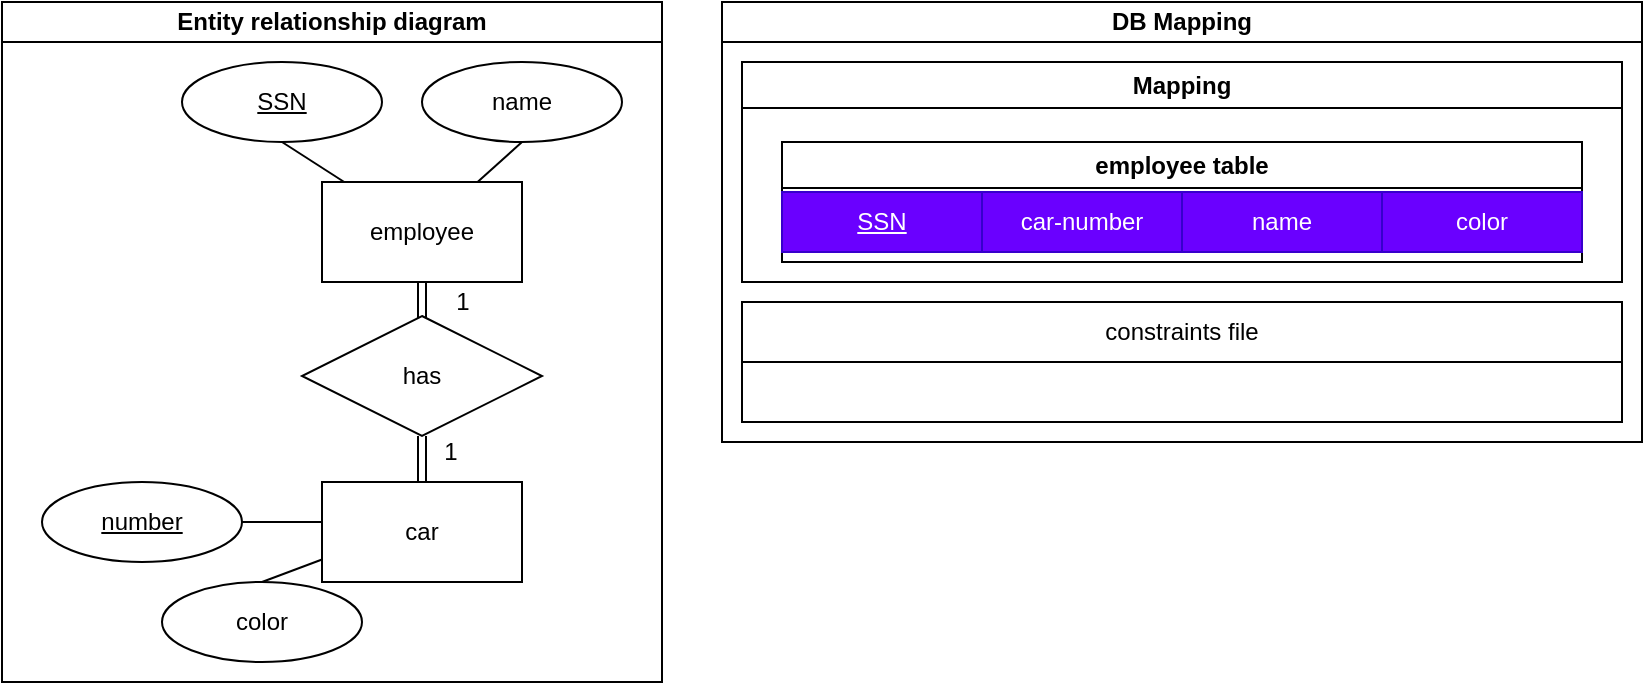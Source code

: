 <mxfile>
    <diagram id="R3N_D--5qBi451Lv7yX1" name="Page-1">
        <mxGraphModel dx="881" dy="662" grid="1" gridSize="10" guides="1" tooltips="1" connect="1" arrows="1" fold="1" page="1" pageScale="1" pageWidth="850" pageHeight="1100" math="0" shadow="0">
            <root>
                <mxCell id="0"/>
                <mxCell id="1" parent="0"/>
                <mxCell id="129" value="Entity relationship diagram" style="swimlane;whiteSpace=wrap;html=1;startSize=20;" vertex="1" parent="1">
                    <mxGeometry x="10" y="70" width="330" height="340" as="geometry"/>
                </mxCell>
                <mxCell id="130" style="edgeStyle=none;html=1;entryX=0.5;entryY=1;entryDx=0;entryDy=0;endArrow=none;endFill=0;" edge="1" parent="129" source="133" target="134">
                    <mxGeometry relative="1" as="geometry"/>
                </mxCell>
                <mxCell id="131" style="edgeStyle=none;html=1;entryX=0.5;entryY=1;entryDx=0;entryDy=0;endArrow=none;endFill=0;" edge="1" parent="129" source="133" target="135">
                    <mxGeometry relative="1" as="geometry"/>
                </mxCell>
                <mxCell id="132" style="edgeStyle=none;html=1;entryX=0.5;entryY=0;entryDx=0;entryDy=0;endArrow=none;endFill=0;shape=link;" edge="1" parent="129" source="133">
                    <mxGeometry relative="1" as="geometry">
                        <mxPoint x="210" y="160" as="targetPoint"/>
                    </mxGeometry>
                </mxCell>
                <mxCell id="133" value="employee" style="html=1;dashed=0;whiteSpace=wrap;" vertex="1" parent="129">
                    <mxGeometry x="160" y="90" width="100" height="50" as="geometry"/>
                </mxCell>
                <mxCell id="134" value="&lt;u&gt;SSN&lt;/u&gt;" style="ellipse;whiteSpace=wrap;html=1;align=center;" vertex="1" parent="129">
                    <mxGeometry x="90" y="30" width="100" height="40" as="geometry"/>
                </mxCell>
                <mxCell id="135" value="name" style="ellipse;whiteSpace=wrap;html=1;align=center;" vertex="1" parent="129">
                    <mxGeometry x="210" y="30" width="100" height="40" as="geometry"/>
                </mxCell>
                <mxCell id="136" style="edgeStyle=none;html=1;entryX=0.5;entryY=0;entryDx=0;entryDy=0;" edge="1" parent="129">
                    <mxGeometry relative="1" as="geometry">
                        <mxPoint x="81.43" y="268.57" as="sourcePoint"/>
                    </mxGeometry>
                </mxCell>
                <mxCell id="137" style="edgeStyle=none;html=1;entryX=0.5;entryY=0;entryDx=0;entryDy=0;" edge="1" parent="129">
                    <mxGeometry relative="1" as="geometry">
                        <mxPoint x="128.673" y="266.385" as="sourcePoint"/>
                    </mxGeometry>
                </mxCell>
                <mxCell id="138" style="edgeStyle=none;html=1;entryX=0.5;entryY=0;entryDx=0;entryDy=0;endArrow=none;endFill=0;shape=link;exitX=0.5;exitY=1;exitDx=0;exitDy=0;" edge="1" parent="129" source="146">
                    <mxGeometry relative="1" as="geometry">
                        <mxPoint x="210" y="240" as="targetPoint"/>
                        <mxPoint x="210" y="220" as="sourcePoint"/>
                    </mxGeometry>
                </mxCell>
                <mxCell id="139" style="edgeStyle=none;html=1;entryX=1;entryY=0.5;entryDx=0;entryDy=0;endArrow=none;endFill=0;" edge="1" parent="129" target="141">
                    <mxGeometry relative="1" as="geometry">
                        <mxPoint x="160" y="260" as="sourcePoint"/>
                    </mxGeometry>
                </mxCell>
                <mxCell id="140" style="edgeStyle=none;html=1;entryX=0.5;entryY=0;entryDx=0;entryDy=0;endArrow=none;endFill=0;" edge="1" parent="129" target="142">
                    <mxGeometry relative="1" as="geometry">
                        <mxPoint x="160" y="278.75" as="sourcePoint"/>
                    </mxGeometry>
                </mxCell>
                <mxCell id="141" value="&lt;u&gt;number&lt;/u&gt;" style="ellipse;whiteSpace=wrap;html=1;align=center;" vertex="1" parent="129">
                    <mxGeometry x="20" y="240" width="100" height="40" as="geometry"/>
                </mxCell>
                <mxCell id="142" value="color" style="ellipse;whiteSpace=wrap;html=1;align=center;" vertex="1" parent="129">
                    <mxGeometry x="80" y="290" width="100" height="40" as="geometry"/>
                </mxCell>
                <mxCell id="143" value="1" style="text;html=1;align=center;verticalAlign=middle;resizable=0;points=[];autosize=1;strokeColor=none;fillColor=none;" vertex="1" parent="129">
                    <mxGeometry x="209" y="210" width="30" height="30" as="geometry"/>
                </mxCell>
                <mxCell id="144" value="car" style="html=1;dashed=0;whiteSpace=wrap;" vertex="1" parent="129">
                    <mxGeometry x="160" y="240" width="100" height="50" as="geometry"/>
                </mxCell>
                <mxCell id="145" value="1" style="text;html=1;align=center;verticalAlign=middle;resizable=0;points=[];autosize=1;strokeColor=none;fillColor=none;" vertex="1" parent="129">
                    <mxGeometry x="215" y="135" width="30" height="30" as="geometry"/>
                </mxCell>
                <mxCell id="146" value="has" style="shape=rhombus;perimeter=rhombusPerimeter;whiteSpace=wrap;html=1;align=center;" vertex="1" parent="129">
                    <mxGeometry x="150" y="157" width="120" height="60" as="geometry"/>
                </mxCell>
                <mxCell id="147" value="DB Mapping" style="swimlane;whiteSpace=wrap;html=1;startSize=20;" vertex="1" parent="1">
                    <mxGeometry x="370" y="70" width="460" height="220" as="geometry"/>
                </mxCell>
                <mxCell id="148" style="edgeStyle=none;html=1;entryX=1;entryY=0.5;entryDx=0;entryDy=0;" edge="1" parent="147">
                    <mxGeometry relative="1" as="geometry">
                        <mxPoint x="100" y="200" as="targetPoint"/>
                    </mxGeometry>
                </mxCell>
                <mxCell id="149" style="edgeStyle=none;html=1;entryX=0.5;entryY=0;entryDx=0;entryDy=0;" edge="1" parent="147">
                    <mxGeometry relative="1" as="geometry">
                        <mxPoint x="60" y="290" as="targetPoint"/>
                    </mxGeometry>
                </mxCell>
                <mxCell id="150" style="edgeStyle=none;html=1;entryX=0.5;entryY=0;entryDx=0;entryDy=0;" edge="1" parent="147">
                    <mxGeometry relative="1" as="geometry">
                        <mxPoint x="170" y="290" as="targetPoint"/>
                    </mxGeometry>
                </mxCell>
                <mxCell id="151" style="edgeStyle=none;html=1;entryX=0.764;entryY=0.12;entryDx=0;entryDy=0;entryPerimeter=0;" edge="1" parent="147">
                    <mxGeometry relative="1" as="geometry">
                        <mxPoint x="126.4" y="234.8" as="targetPoint"/>
                    </mxGeometry>
                </mxCell>
                <mxCell id="152" value="Mapping" style="swimlane;whiteSpace=wrap;html=1;" vertex="1" parent="147">
                    <mxGeometry x="10" y="30" width="440" height="110" as="geometry"/>
                </mxCell>
                <mxCell id="153" value="employee table" style="swimlane;whiteSpace=wrap;html=1;" vertex="1" parent="152">
                    <mxGeometry x="20" y="40" width="400" height="60" as="geometry"/>
                </mxCell>
                <mxCell id="154" value="car-number" style="rounded=0;whiteSpace=wrap;html=1;fillColor=#6a00ff;fontColor=#ffffff;strokeColor=#3700CC;fontStyle=0" vertex="1" parent="153">
                    <mxGeometry x="100" y="25" width="100" height="30" as="geometry"/>
                </mxCell>
                <mxCell id="155" value="SSN" style="rounded=0;whiteSpace=wrap;html=1;fillColor=#6a00ff;fontColor=#ffffff;strokeColor=#3700CC;fontStyle=4" vertex="1" parent="153">
                    <mxGeometry y="25" width="100" height="30" as="geometry"/>
                </mxCell>
                <mxCell id="156" value="name" style="rounded=0;whiteSpace=wrap;html=1;fillColor=#6a00ff;fontColor=#ffffff;strokeColor=#3700CC;" vertex="1" parent="153">
                    <mxGeometry x="200" y="25" width="100" height="30" as="geometry"/>
                </mxCell>
                <mxCell id="157" value="color" style="rounded=0;whiteSpace=wrap;html=1;fillColor=#6a00ff;fontColor=#ffffff;strokeColor=#3700CC;" vertex="1" parent="153">
                    <mxGeometry x="300" y="25" width="100" height="30" as="geometry"/>
                </mxCell>
                <mxCell id="158" value="constraints file" style="swimlane;fontStyle=0;childLayout=stackLayout;horizontal=1;startSize=30;horizontalStack=0;resizeParent=1;resizeParentMax=0;resizeLast=0;collapsible=1;marginBottom=0;whiteSpace=wrap;html=1;" vertex="1" parent="147">
                    <mxGeometry x="10" y="150" width="440" height="60" as="geometry"/>
                </mxCell>
            </root>
        </mxGraphModel>
    </diagram>
</mxfile>